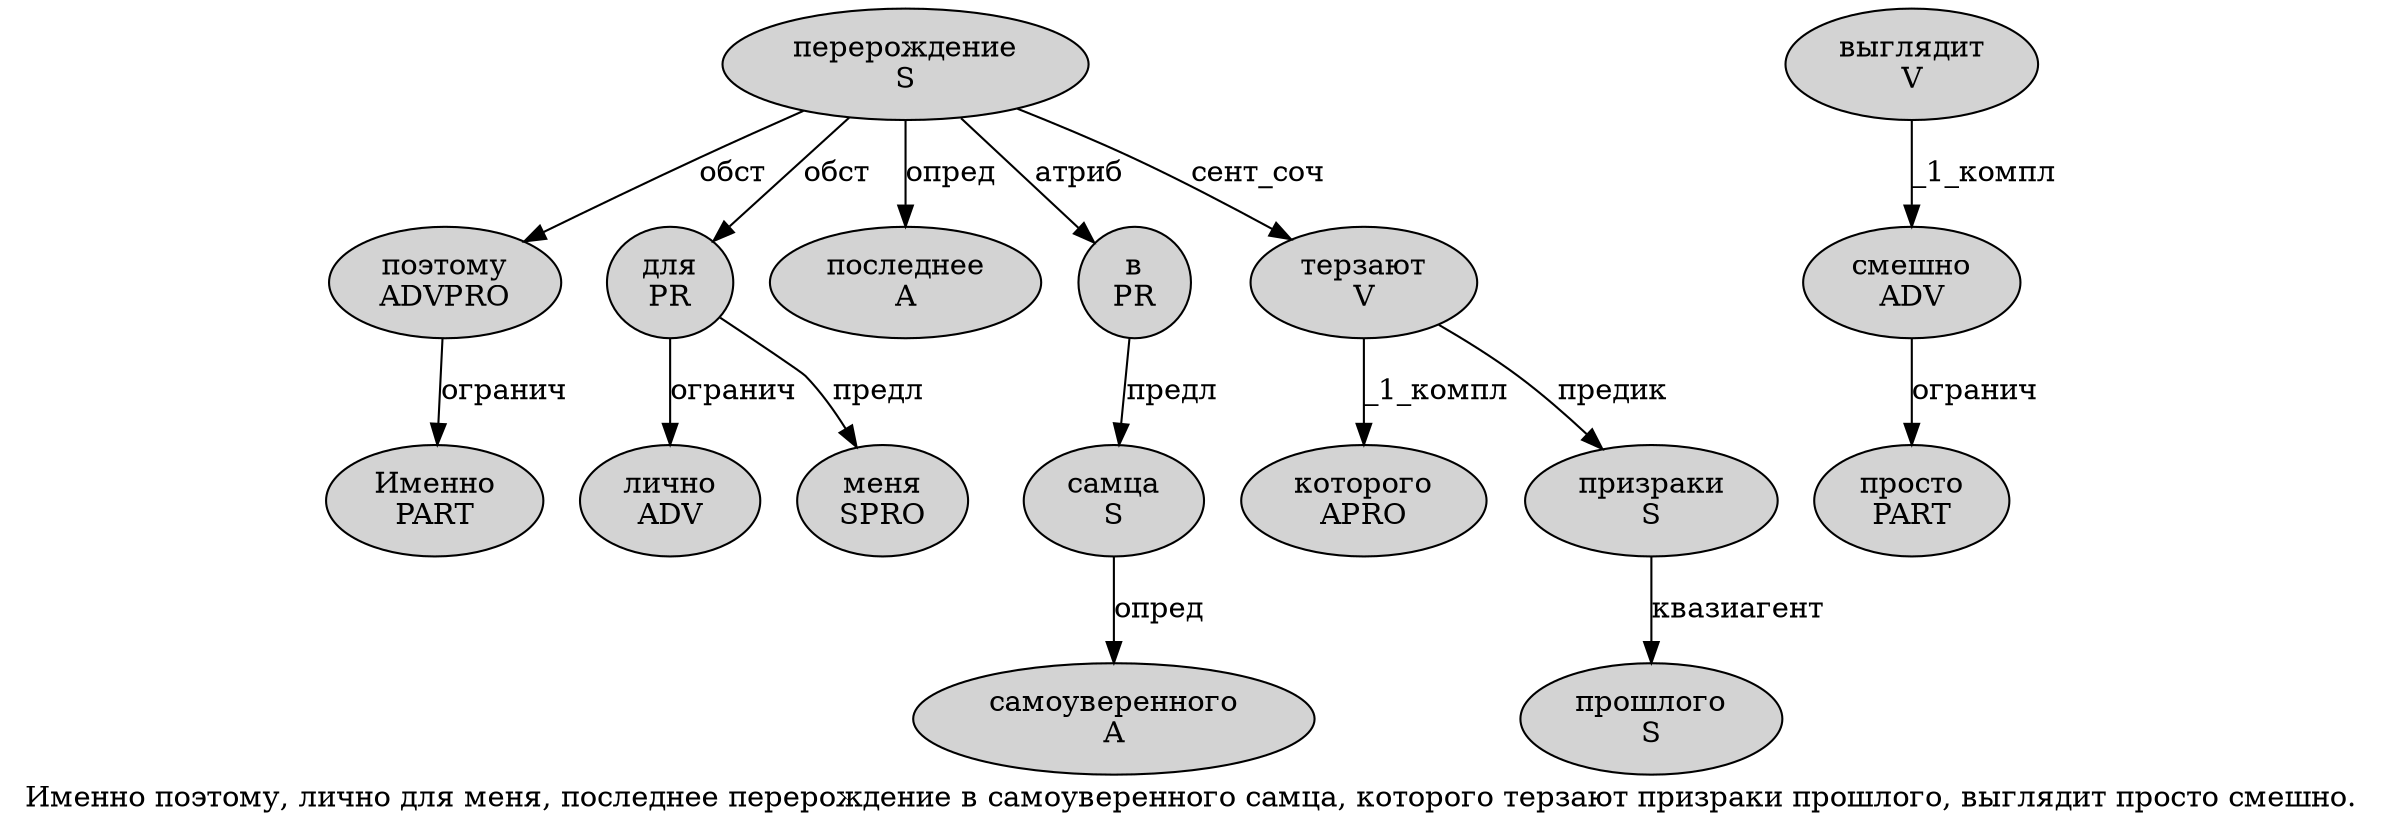 digraph SENTENCE_4237 {
	graph [label="Именно поэтому, лично для меня, последнее перерождение в самоуверенного самца, которого терзают призраки прошлого, выглядит просто смешно."]
	node [style=filled]
		0 [label="Именно
PART" color="" fillcolor=lightgray penwidth=1 shape=ellipse]
		1 [label="поэтому
ADVPRO" color="" fillcolor=lightgray penwidth=1 shape=ellipse]
		3 [label="лично
ADV" color="" fillcolor=lightgray penwidth=1 shape=ellipse]
		4 [label="для
PR" color="" fillcolor=lightgray penwidth=1 shape=ellipse]
		5 [label="меня
SPRO" color="" fillcolor=lightgray penwidth=1 shape=ellipse]
		7 [label="последнее
A" color="" fillcolor=lightgray penwidth=1 shape=ellipse]
		8 [label="перерождение
S" color="" fillcolor=lightgray penwidth=1 shape=ellipse]
		9 [label="в
PR" color="" fillcolor=lightgray penwidth=1 shape=ellipse]
		10 [label="самоуверенного
A" color="" fillcolor=lightgray penwidth=1 shape=ellipse]
		11 [label="самца
S" color="" fillcolor=lightgray penwidth=1 shape=ellipse]
		13 [label="которого
APRO" color="" fillcolor=lightgray penwidth=1 shape=ellipse]
		14 [label="терзают
V" color="" fillcolor=lightgray penwidth=1 shape=ellipse]
		15 [label="призраки
S" color="" fillcolor=lightgray penwidth=1 shape=ellipse]
		16 [label="прошлого
S" color="" fillcolor=lightgray penwidth=1 shape=ellipse]
		18 [label="выглядит
V" color="" fillcolor=lightgray penwidth=1 shape=ellipse]
		19 [label="просто
PART" color="" fillcolor=lightgray penwidth=1 shape=ellipse]
		20 [label="смешно
ADV" color="" fillcolor=lightgray penwidth=1 shape=ellipse]
			4 -> 3 [label="огранич"]
			4 -> 5 [label="предл"]
			18 -> 20 [label="_1_компл"]
			14 -> 13 [label="_1_компл"]
			14 -> 15 [label="предик"]
			15 -> 16 [label="квазиагент"]
			1 -> 0 [label="огранич"]
			11 -> 10 [label="опред"]
			20 -> 19 [label="огранич"]
			8 -> 1 [label="обст"]
			8 -> 4 [label="обст"]
			8 -> 7 [label="опред"]
			8 -> 9 [label="атриб"]
			8 -> 14 [label="сент_соч"]
			9 -> 11 [label="предл"]
}